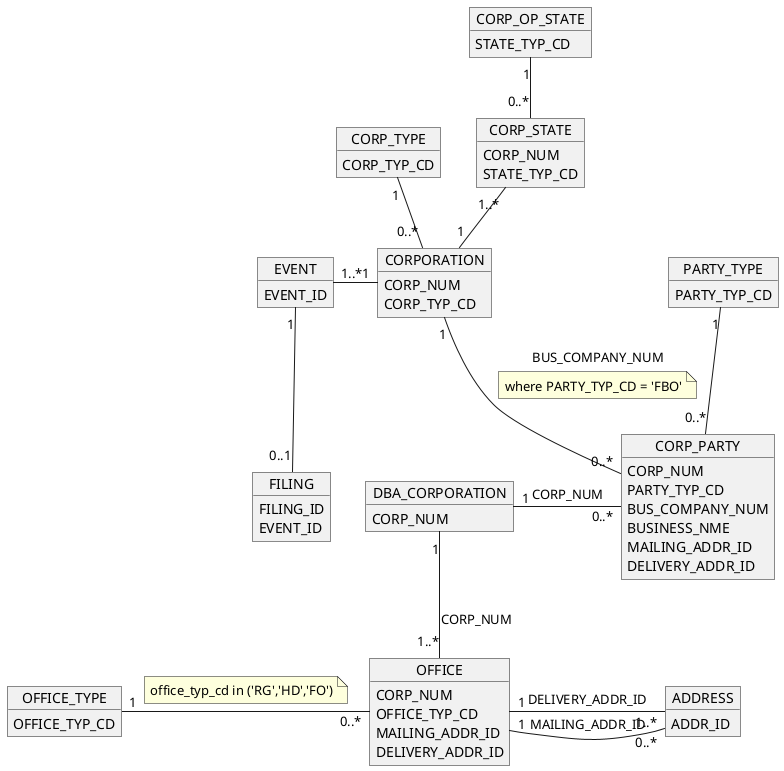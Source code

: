@startuml

object CORP_TYPE {
	CORP_TYP_CD
}

object CORP_OP_STATE {
	STATE_TYP_CD
}

object CORP_STATE {
	CORP_NUM
	STATE_TYP_CD
}

object CORPORATION {
	CORP_NUM
	CORP_TYP_CD
}

object DBA_CORPORATION {
	CORP_NUM
}

object CORP_PARTY {
	CORP_NUM
	PARTY_TYP_CD
	BUS_COMPANY_NUM
	BUSINESS_NME
	MAILING_ADDR_ID
	DELIVERY_ADDR_ID
}

object PARTY_TYPE {
	PARTY_TYP_CD
}

object OFFICE_TYPE {
	OFFICE_TYP_CD
}

object OFFICE {
	CORP_NUM
	OFFICE_TYP_CD
	MAILING_ADDR_ID
	DELIVERY_ADDR_ID
}

object ADDRESS {
	ADDR_ID
}

object EVENT {
	EVENT_ID
}

object FILING {
	FILING_ID
	EVENT_ID
}

CORP_TYPE "1" -down- "0..*" CORPORATION
CORP_STATE "1..*" -down- "1" CORPORATION
CORP_OP_STATE "1" -down- "0..*" CORP_STATE

CORPORATION "1" -right- "0..*" CORP_PARTY : BUS_COMPANY_NUM
note on link : where PARTY_TYP_CD = 'FBO'
DBA_CORPORATION "1" -right- "0..*" CORP_PARTY : CORP_NUM
CORPORATION -[hidden]down- DBA_CORPORATION

PARTY_TYPE "1" -- "0..*" CORP_PARTY


OFFICE_TYPE "1" -right- "0..*" OFFICE
note on link : office_typ_cd in ('RG','HD','FO')

DBA_CORPORATION "1" -down- "1..*" OFFICE : CORP_NUM

OFFICE "1" -right- "1..*" ADDRESS : DELIVERY_ADDR_ID
OFFICE "1" -right- "0..*" ADDRESS : MAILING_ADDR_ID

EVENT "1..*" -right- "1" CORPORATION
EVENT "1" -down- "0..1" FILING

@enduml
